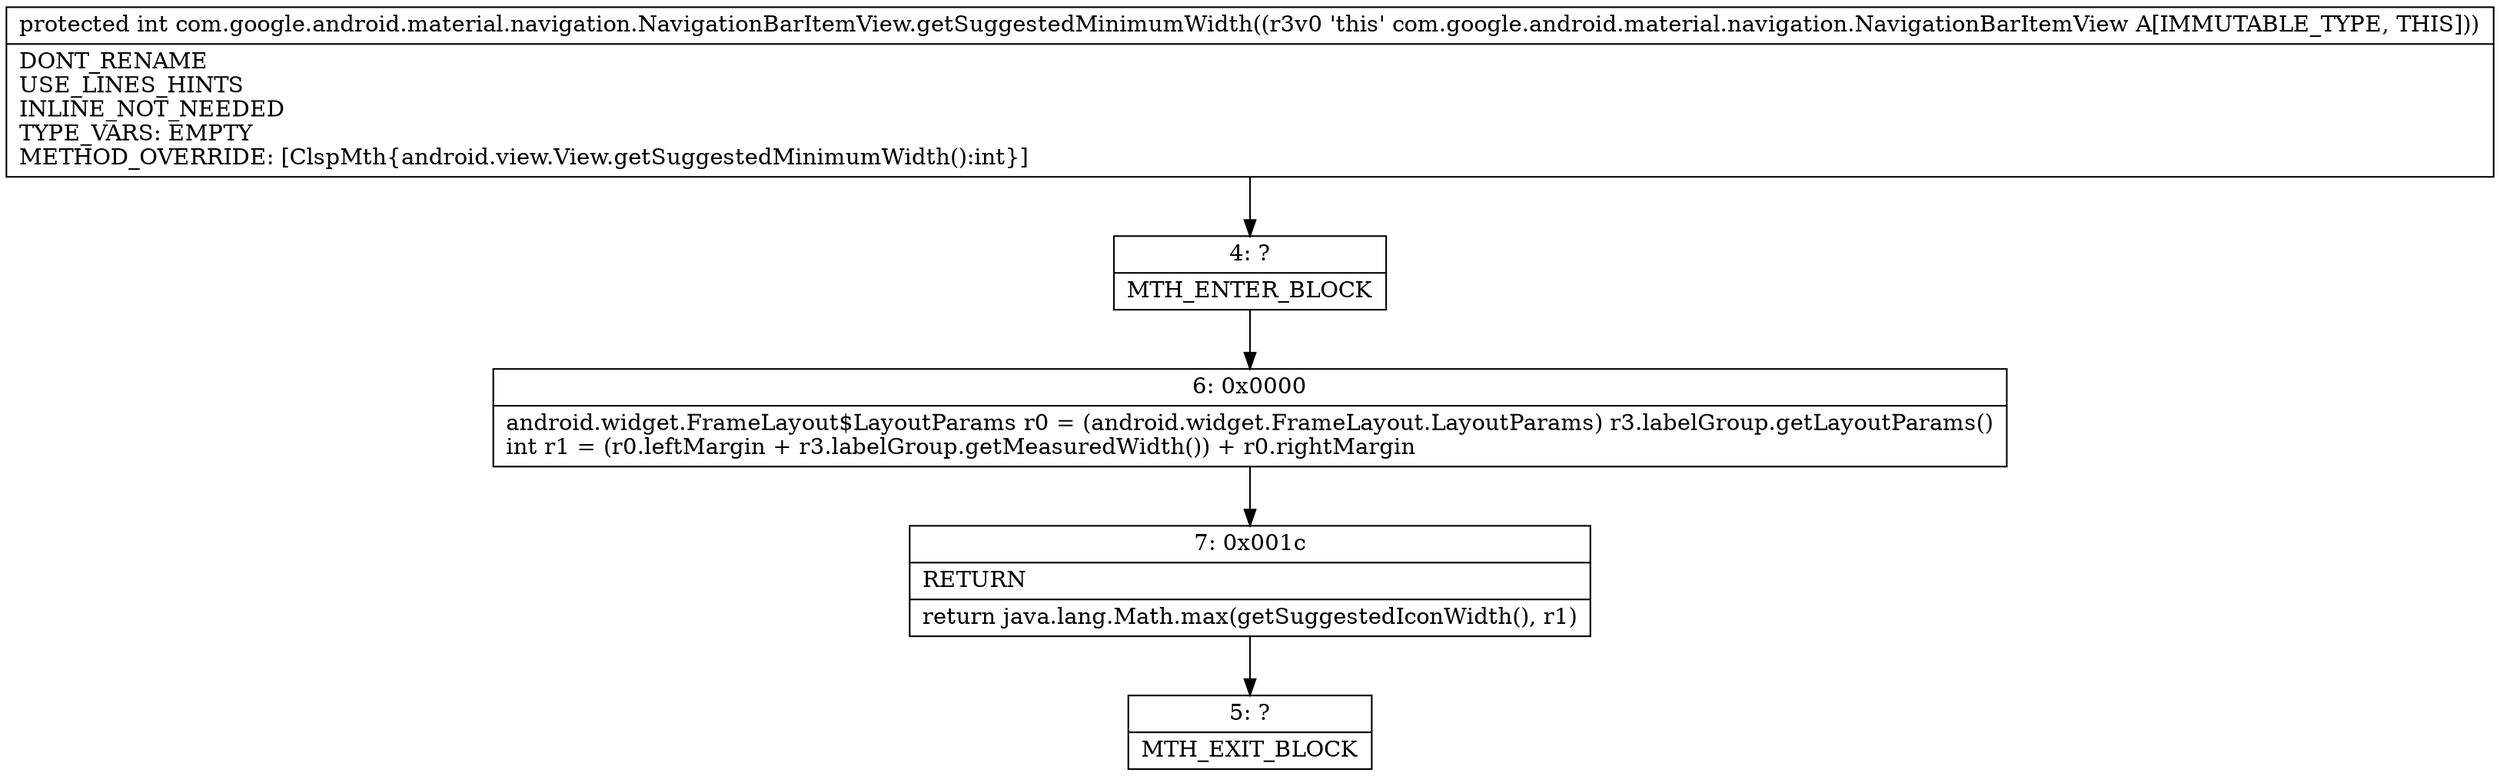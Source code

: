digraph "CFG forcom.google.android.material.navigation.NavigationBarItemView.getSuggestedMinimumWidth()I" {
Node_4 [shape=record,label="{4\:\ ?|MTH_ENTER_BLOCK\l}"];
Node_6 [shape=record,label="{6\:\ 0x0000|android.widget.FrameLayout$LayoutParams r0 = (android.widget.FrameLayout.LayoutParams) r3.labelGroup.getLayoutParams()\lint r1 = (r0.leftMargin + r3.labelGroup.getMeasuredWidth()) + r0.rightMargin\l}"];
Node_7 [shape=record,label="{7\:\ 0x001c|RETURN\l|return java.lang.Math.max(getSuggestedIconWidth(), r1)\l}"];
Node_5 [shape=record,label="{5\:\ ?|MTH_EXIT_BLOCK\l}"];
MethodNode[shape=record,label="{protected int com.google.android.material.navigation.NavigationBarItemView.getSuggestedMinimumWidth((r3v0 'this' com.google.android.material.navigation.NavigationBarItemView A[IMMUTABLE_TYPE, THIS]))  | DONT_RENAME\lUSE_LINES_HINTS\lINLINE_NOT_NEEDED\lTYPE_VARS: EMPTY\lMETHOD_OVERRIDE: [ClspMth\{android.view.View.getSuggestedMinimumWidth():int\}]\l}"];
MethodNode -> Node_4;Node_4 -> Node_6;
Node_6 -> Node_7;
Node_7 -> Node_5;
}

